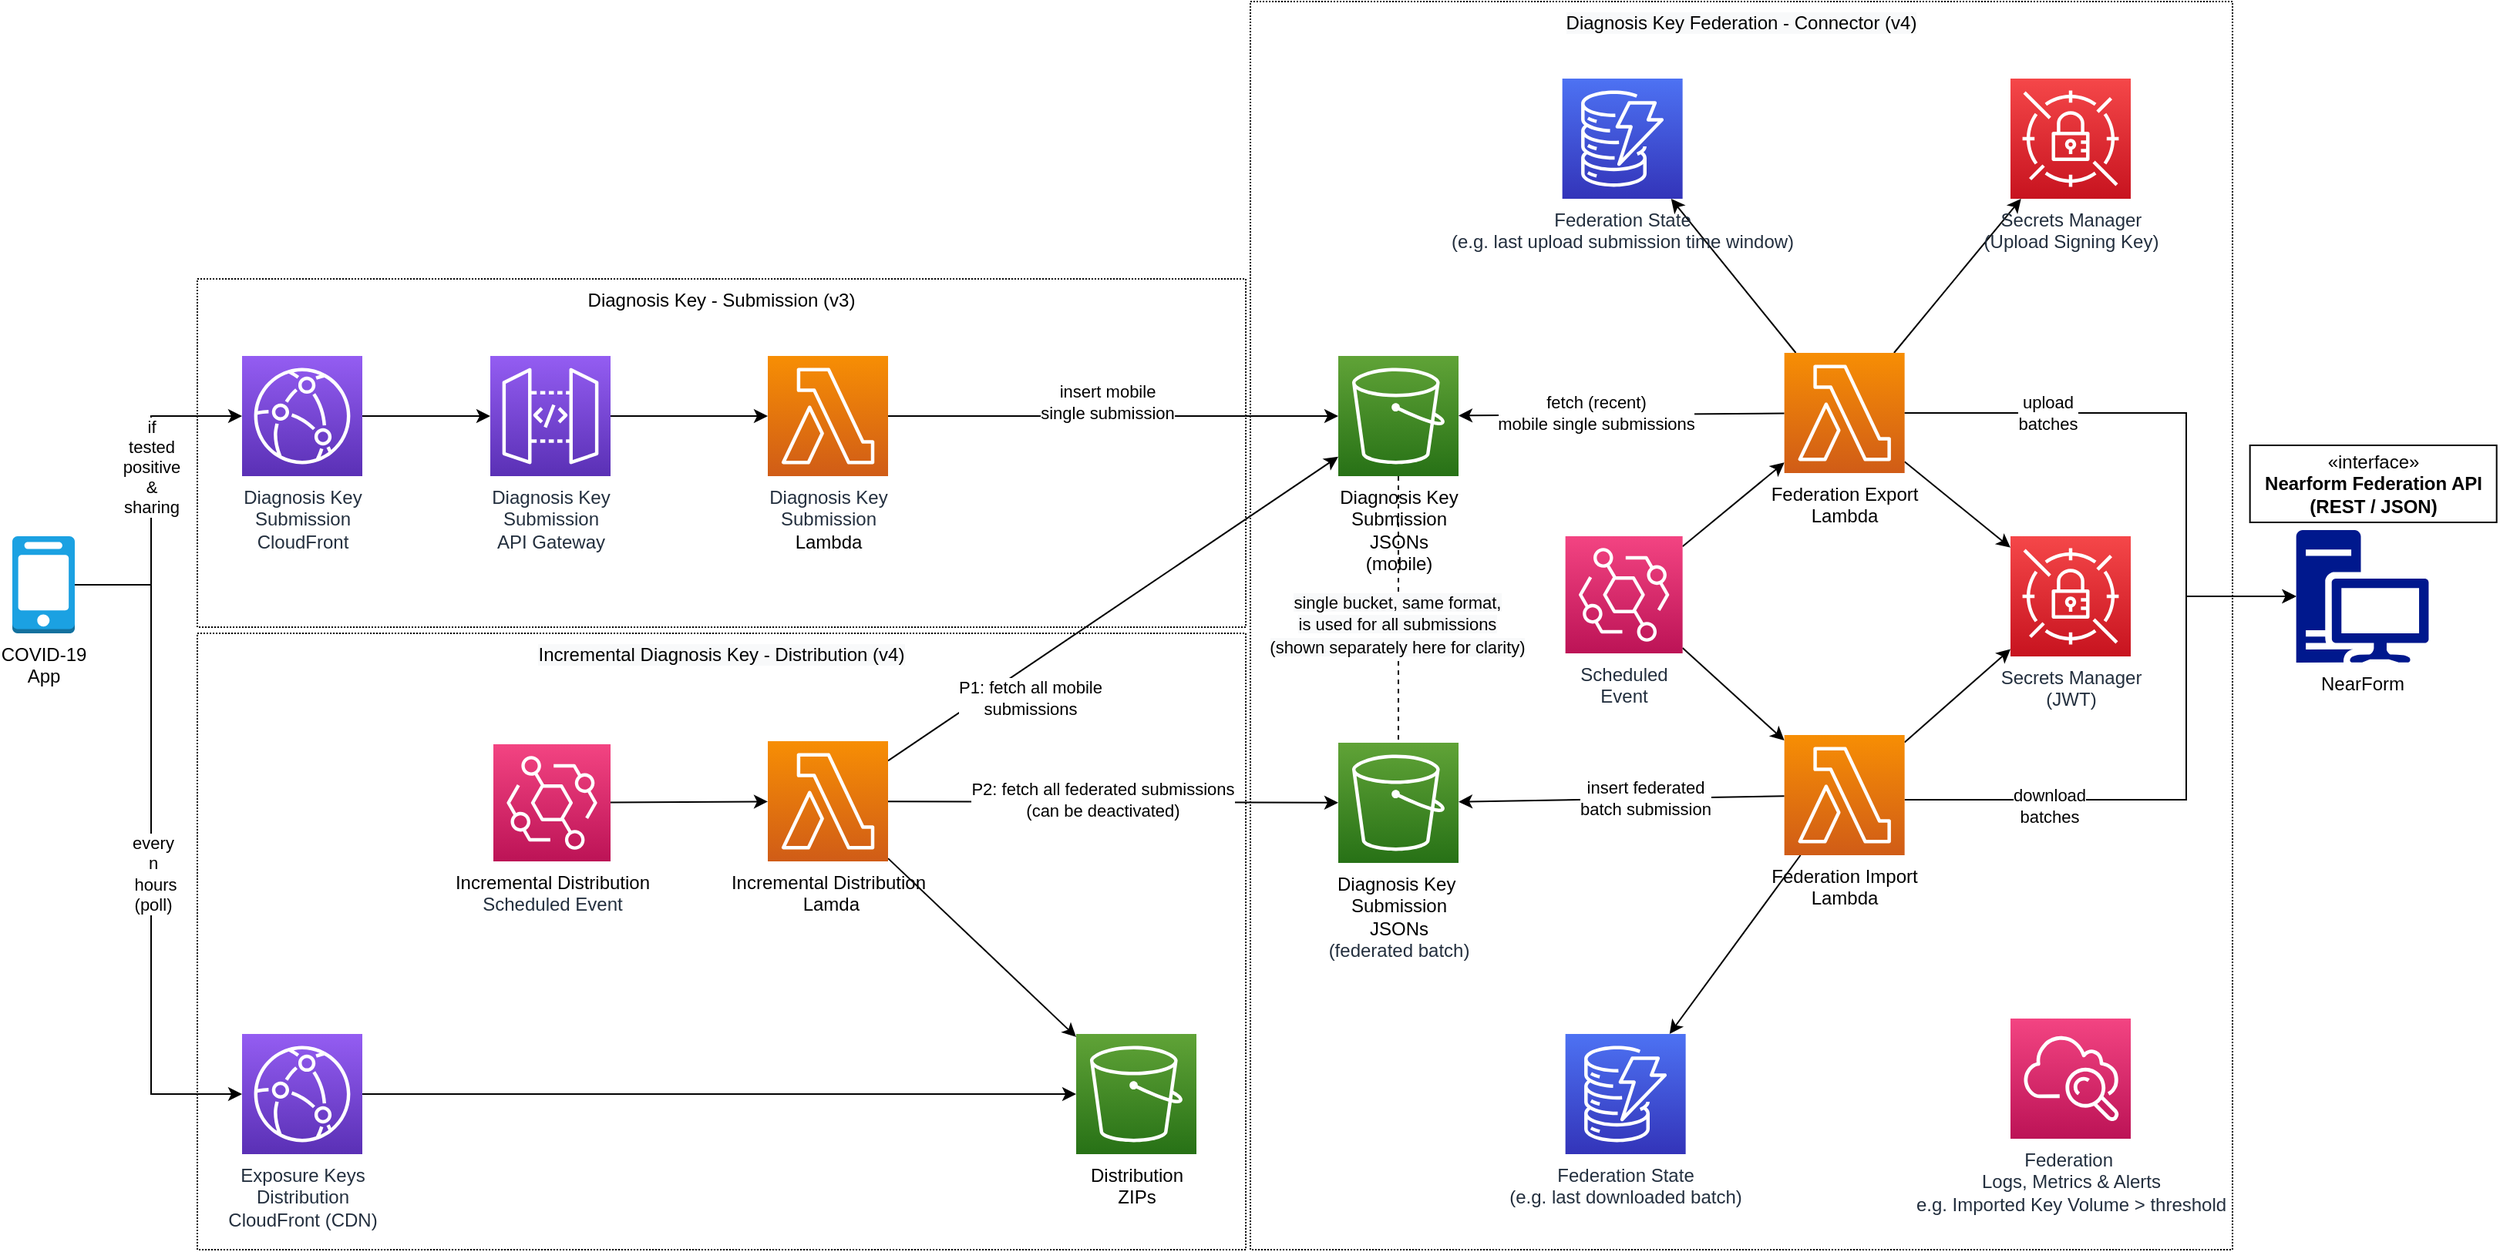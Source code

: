 <mxfile version="14.6.13" type="device"><diagram id="crfa0KV32EPqpFoT5Qh6" name="Page-1"><mxGraphModel dx="1106" dy="830" grid="1" gridSize="10" guides="1" tooltips="1" connect="1" arrows="1" fold="1" page="1" pageScale="1" pageWidth="1654" pageHeight="1169" math="0" shadow="0"><root><mxCell id="0"/><mxCell id="1" parent="0"/><mxCell id="RvMOJNN3JBTaC0_vIA4A-89" value="&lt;span style=&quot;color: rgb(0 , 0 , 0) ; font-family: &amp;#34;helvetica&amp;#34; ; font-size: 12px ; font-style: normal ; font-weight: 400 ; letter-spacing: normal ; text-align: center ; text-indent: 0px ; text-transform: none ; word-spacing: 0px ; background-color: rgb(248 , 249 , 250) ; display: inline ; float: none&quot;&gt;Diagnosis Key Federation - Connector (v4)&lt;/span&gt;" style="rounded=0;whiteSpace=wrap;html=1;verticalAlign=top;dashed=1;dashPattern=1 1;" parent="1" vertex="1"><mxGeometry x="833" y="70" width="637" height="810" as="geometry"/></mxCell><mxCell id="RvMOJNN3JBTaC0_vIA4A-49" value="Diagnosis Key - Submission (v3)" style="rounded=0;whiteSpace=wrap;html=1;verticalAlign=top;dashed=1;dashPattern=1 1;" parent="1" vertex="1"><mxGeometry x="150" y="250" width="680" height="226" as="geometry"/></mxCell><mxCell id="RvMOJNN3JBTaC0_vIA4A-48" value="&lt;span style=&quot;color: rgb(0 , 0 , 0) ; font-family: &amp;#34;helvetica&amp;#34; ; font-size: 12px ; font-style: normal ; font-weight: 400 ; letter-spacing: normal ; text-align: center ; text-indent: 0px ; text-transform: none ; word-spacing: 0px ; background-color: rgb(248 , 249 , 250) ; display: inline ; float: none&quot;&gt;Incremental Diagnosis Key - Distribution (v4)&lt;/span&gt;" style="rounded=0;whiteSpace=wrap;html=1;verticalAlign=top;dashed=1;dashPattern=1 1;" parent="1" vertex="1"><mxGeometry x="150" y="480" width="680" height="400" as="geometry"/></mxCell><mxCell id="RvMOJNN3JBTaC0_vIA4A-52" style="rounded=0;orthogonalLoop=1;jettySize=auto;html=1;" parent="1" source="GE9lE3LXQd4IEc3KZZqf-1" target="GE9lE3LXQd4IEc3KZZqf-6" edge="1"><mxGeometry relative="1" as="geometry"><mxPoint x="801" y="305" as="targetPoint"/></mxGeometry></mxCell><mxCell id="RvMOJNN3JBTaC0_vIA4A-85" value="insert mobile&lt;br&gt;single submission" style="edgeLabel;html=1;align=center;verticalAlign=middle;resizable=0;points=[];" parent="RvMOJNN3JBTaC0_vIA4A-52" vertex="1" connectable="0"><mxGeometry x="0.001" y="-41" relative="1" as="geometry"><mxPoint x="-4" y="-50" as="offset"/></mxGeometry></mxCell><mxCell id="RvMOJNN3JBTaC0_vIA4A-54" style="rounded=0;orthogonalLoop=1;jettySize=auto;html=1;" parent="1" source="GE9lE3LXQd4IEc3KZZqf-4" target="GE9lE3LXQd4IEc3KZZqf-9" edge="1"><mxGeometry relative="1" as="geometry"><mxPoint x="1389" y="780.0" as="sourcePoint"/></mxGeometry></mxCell><mxCell id="RvMOJNN3JBTaC0_vIA4A-79" value="P2: fetch all federated submissions&lt;br&gt;(can be deactivated)" style="edgeLabel;html=1;align=center;verticalAlign=middle;resizable=0;points=[];" parent="RvMOJNN3JBTaC0_vIA4A-54" vertex="1" connectable="0"><mxGeometry x="0.022" y="-1" relative="1" as="geometry"><mxPoint x="-10" y="-2.98" as="offset"/></mxGeometry></mxCell><mxCell id="RvMOJNN3JBTaC0_vIA4A-55" style="rounded=0;orthogonalLoop=1;jettySize=auto;html=1;" parent="1" source="GE9lE3LXQd4IEc3KZZqf-4" target="GE9lE3LXQd4IEc3KZZqf-8" edge="1"><mxGeometry relative="1" as="geometry"/></mxCell><mxCell id="RvMOJNN3JBTaC0_vIA4A-57" style="edgeStyle=orthogonalEdgeStyle;rounded=0;orthogonalLoop=1;jettySize=auto;html=1;" parent="1" source="RvMOJNN3JBTaC0_vIA4A-58" target="GE9lE3LXQd4IEc3KZZqf-1" edge="1"><mxGeometry relative="1" as="geometry"/></mxCell><mxCell id="RvMOJNN3JBTaC0_vIA4A-58" value="Diagnosis Key&lt;br&gt;Submission&lt;br&gt;API Gateway" style="outlineConnect=0;fontColor=#232F3E;gradientColor=#945DF2;gradientDirection=north;fillColor=#5A30B5;strokeColor=#ffffff;dashed=0;verticalLabelPosition=bottom;verticalAlign=top;align=center;html=1;fontSize=12;fontStyle=0;aspect=fixed;shape=mxgraph.aws4.resourceIcon;resIcon=mxgraph.aws4.api_gateway;" parent="1" vertex="1"><mxGeometry x="340" y="300" width="78" height="78" as="geometry"/></mxCell><mxCell id="RvMOJNN3JBTaC0_vIA4A-61" style="edgeStyle=orthogonalEdgeStyle;rounded=0;orthogonalLoop=1;jettySize=auto;html=1;" parent="1" source="RvMOJNN3JBTaC0_vIA4A-62" target="RvMOJNN3JBTaC0_vIA4A-58" edge="1"><mxGeometry relative="1" as="geometry"/></mxCell><mxCell id="RvMOJNN3JBTaC0_vIA4A-62" value="Diagnosis Key&lt;br&gt;Submission&lt;br&gt;CloudFront&lt;br&gt;" style="outlineConnect=0;fontColor=#232F3E;gradientColor=#945DF2;gradientDirection=north;fillColor=#5A30B5;strokeColor=#ffffff;dashed=0;verticalLabelPosition=bottom;verticalAlign=top;align=center;html=1;fontSize=12;fontStyle=0;aspect=fixed;shape=mxgraph.aws4.resourceIcon;resIcon=mxgraph.aws4.cloudfront;" parent="1" vertex="1"><mxGeometry x="179" y="300" width="78" height="78" as="geometry"/></mxCell><mxCell id="RvMOJNN3JBTaC0_vIA4A-63" style="rounded=0;orthogonalLoop=1;jettySize=auto;html=1;" parent="1" source="GE9lE3LXQd4IEc3KZZqf-10" target="GE9lE3LXQd4IEc3KZZqf-4" edge="1"><mxGeometry relative="1" as="geometry"><mxPoint x="1091.571" y="326" as="sourcePoint"/></mxGeometry></mxCell><mxCell id="RvMOJNN3JBTaC0_vIA4A-69" style="edgeStyle=none;rounded=0;orthogonalLoop=1;jettySize=auto;html=1;" parent="1" source="GE9lE3LXQd4IEc3KZZqf-3" target="GE9lE3LXQd4IEc3KZZqf-9" edge="1"><mxGeometry relative="1" as="geometry"><mxPoint x="1037.33" y="582.823" as="targetPoint"/></mxGeometry></mxCell><mxCell id="RvMOJNN3JBTaC0_vIA4A-81" value="insert federated &lt;br&gt;batch submission" style="edgeLabel;html=1;align=center;verticalAlign=middle;resizable=0;points=[];" parent="RvMOJNN3JBTaC0_vIA4A-69" vertex="1" connectable="0"><mxGeometry x="-0.466" y="1" relative="1" as="geometry"><mxPoint x="-33.67" y="-1.35" as="offset"/></mxGeometry></mxCell><mxCell id="RvMOJNN3JBTaC0_vIA4A-71" style="edgeStyle=orthogonalEdgeStyle;rounded=0;orthogonalLoop=1;jettySize=auto;html=1;" parent="1" source="GE9lE3LXQd4IEc3KZZqf-3" target="cxz2a1PJ_ruYKNEAiNxK-1" edge="1"><mxGeometry relative="1" as="geometry"><mxPoint x="1150.715" y="1034.46" as="targetPoint"/><Array as="points"><mxPoint x="1440" y="588"/><mxPoint x="1440" y="456"/></Array></mxGeometry></mxCell><mxCell id="RvMOJNN3JBTaC0_vIA4A-83" value="download &lt;br&gt;batches" style="edgeLabel;html=1;align=center;verticalAlign=middle;resizable=0;points=[];" parent="RvMOJNN3JBTaC0_vIA4A-71" vertex="1" connectable="0"><mxGeometry x="0.318" y="-1" relative="1" as="geometry"><mxPoint x="-90" y="75.33" as="offset"/></mxGeometry></mxCell><mxCell id="RvMOJNN3JBTaC0_vIA4A-88" style="edgeStyle=none;rounded=0;orthogonalLoop=1;jettySize=auto;html=1;" parent="1" source="GE9lE3LXQd4IEc3KZZqf-3" target="RvMOJNN3JBTaC0_vIA4A-86" edge="1"><mxGeometry relative="1" as="geometry"/></mxCell><mxCell id="RvMOJNN3JBTaC0_vIA4A-124" style="edgeStyle=none;rounded=0;orthogonalLoop=1;jettySize=auto;html=1;" parent="1" source="GE9lE3LXQd4IEc3KZZqf-3" target="RvMOJNN3JBTaC0_vIA4A-122" edge="1"><mxGeometry relative="1" as="geometry"/></mxCell><mxCell id="RvMOJNN3JBTaC0_vIA4A-70" value="«interface»&lt;br&gt;&lt;b&gt;Nearform Federation API&lt;br&gt;(REST / JSON)&lt;br&gt;&lt;/b&gt;" style="html=1;" parent="1" vertex="1"><mxGeometry x="1481.33" y="358.0" width="160" height="50" as="geometry"/></mxCell><mxCell id="RvMOJNN3JBTaC0_vIA4A-80" style="edgeStyle=none;rounded=0;orthogonalLoop=1;jettySize=auto;html=1;" parent="1" source="GE9lE3LXQd4IEc3KZZqf-2" target="GE9lE3LXQd4IEc3KZZqf-6" edge="1"><mxGeometry relative="1" as="geometry"><mxPoint x="845" y="338.811" as="targetPoint"/></mxGeometry></mxCell><mxCell id="RvMOJNN3JBTaC0_vIA4A-82" value="fetch (recent) &lt;br&gt;mobile single submissions" style="edgeLabel;html=1;align=center;verticalAlign=middle;resizable=0;points=[];" parent="RvMOJNN3JBTaC0_vIA4A-80" vertex="1" connectable="0"><mxGeometry x="-0.402" relative="1" as="geometry"><mxPoint x="-59.33" y="-0.67" as="offset"/></mxGeometry></mxCell><mxCell id="RvMOJNN3JBTaC0_vIA4A-113" style="edgeStyle=none;rounded=0;orthogonalLoop=1;jettySize=auto;html=1;" parent="1" source="GE9lE3LXQd4IEc3KZZqf-2" target="RvMOJNN3JBTaC0_vIA4A-112" edge="1"><mxGeometry relative="1" as="geometry"/></mxCell><mxCell id="RvMOJNN3JBTaC0_vIA4A-121" style="edgeStyle=none;rounded=0;orthogonalLoop=1;jettySize=auto;html=1;" parent="1" source="GE9lE3LXQd4IEc3KZZqf-2" target="RvMOJNN3JBTaC0_vIA4A-120" edge="1"><mxGeometry relative="1" as="geometry"/></mxCell><mxCell id="RvMOJNN3JBTaC0_vIA4A-123" style="edgeStyle=none;rounded=0;orthogonalLoop=1;jettySize=auto;html=1;" parent="1" source="GE9lE3LXQd4IEc3KZZqf-2" target="RvMOJNN3JBTaC0_vIA4A-122" edge="1"><mxGeometry relative="1" as="geometry"/></mxCell><mxCell id="RvMOJNN3JBTaC0_vIA4A-74" style="edgeStyle=none;rounded=0;orthogonalLoop=1;jettySize=auto;html=1;" parent="1" source="GE9lE3LXQd4IEc3KZZqf-5" target="GE9lE3LXQd4IEc3KZZqf-2" edge="1"><mxGeometry relative="1" as="geometry"><mxPoint x="1416.33" y="1128.004" as="sourcePoint"/></mxGeometry></mxCell><mxCell id="RvMOJNN3JBTaC0_vIA4A-87" style="edgeStyle=none;rounded=0;orthogonalLoop=1;jettySize=auto;html=1;" parent="1" source="GE9lE3LXQd4IEc3KZZqf-5" target="GE9lE3LXQd4IEc3KZZqf-3" edge="1"><mxGeometry relative="1" as="geometry"><mxPoint x="1479.33" y="1128.704" as="sourcePoint"/></mxGeometry></mxCell><mxCell id="RvMOJNN3JBTaC0_vIA4A-86" value="Federation State&lt;br&gt;(e.g. last downloaded batch)" style="outlineConnect=0;fontColor=#232F3E;gradientColor=#4D72F3;gradientDirection=north;fillColor=#3334B9;strokeColor=#ffffff;dashed=0;verticalLabelPosition=bottom;verticalAlign=top;align=center;html=1;fontSize=12;fontStyle=0;aspect=fixed;shape=mxgraph.aws4.resourceIcon;resIcon=mxgraph.aws4.dynamodb;" parent="1" vertex="1"><mxGeometry x="1037.33" y="740" width="78" height="78" as="geometry"/></mxCell><mxCell id="RvMOJNN3JBTaC0_vIA4A-111" value="Federation&amp;nbsp;&lt;br&gt;Logs, Metrics &amp;amp; Alerts&lt;br&gt;e.g. Imported Key Volume &amp;gt; threshold" style="outlineConnect=0;fontColor=#232F3E;gradientColor=#F34482;gradientDirection=north;fillColor=#BC1356;strokeColor=#ffffff;dashed=0;verticalLabelPosition=bottom;verticalAlign=top;align=center;html=1;fontSize=12;fontStyle=0;aspect=fixed;shape=mxgraph.aws4.resourceIcon;resIcon=mxgraph.aws4.cloudwatch;" parent="1" vertex="1"><mxGeometry x="1326" y="730" width="78" height="78" as="geometry"/></mxCell><mxCell id="RvMOJNN3JBTaC0_vIA4A-112" value="Federation State&lt;br&gt;(e.g. last upload submission time window)" style="outlineConnect=0;fontColor=#232F3E;gradientColor=#4D72F3;gradientDirection=north;fillColor=#3334B9;strokeColor=#ffffff;dashed=0;verticalLabelPosition=bottom;verticalAlign=top;align=center;html=1;fontSize=12;fontStyle=0;aspect=fixed;shape=mxgraph.aws4.resourceIcon;resIcon=mxgraph.aws4.dynamodb;" parent="1" vertex="1"><mxGeometry x="1035.33" y="120" width="78" height="78" as="geometry"/></mxCell><mxCell id="RvMOJNN3JBTaC0_vIA4A-115" style="rounded=0;orthogonalLoop=1;jettySize=auto;html=1;" parent="1" source="GE9lE3LXQd4IEc3KZZqf-4" target="GE9lE3LXQd4IEc3KZZqf-6" edge="1"><mxGeometry relative="1" as="geometry"><mxPoint x="1065" y="349.0" as="sourcePoint"/><mxPoint x="875" y="349.091" as="targetPoint"/></mxGeometry></mxCell><mxCell id="RvMOJNN3JBTaC0_vIA4A-116" value="P1: fetch all mobile &lt;br&gt;submissions" style="edgeLabel;html=1;align=center;verticalAlign=middle;resizable=0;points=[];" parent="RvMOJNN3JBTaC0_vIA4A-115" vertex="1" connectable="0"><mxGeometry x="0.022" y="-1" relative="1" as="geometry"><mxPoint x="-58" y="59" as="offset"/></mxGeometry></mxCell><mxCell id="RvMOJNN3JBTaC0_vIA4A-119" style="edgeStyle=none;rounded=0;orthogonalLoop=1;jettySize=auto;html=1;" parent="1" source="RvMOJNN3JBTaC0_vIA4A-118" target="GE9lE3LXQd4IEc3KZZqf-8" edge="1"><mxGeometry relative="1" as="geometry"/></mxCell><mxCell id="RvMOJNN3JBTaC0_vIA4A-118" value="Exposure Keys&lt;br&gt;Distribution &lt;br&gt;CloudFront (CDN)" style="outlineConnect=0;fontColor=#232F3E;gradientColor=#945DF2;gradientDirection=north;fillColor=#5A30B5;strokeColor=#ffffff;dashed=0;verticalLabelPosition=bottom;verticalAlign=top;align=center;html=1;fontSize=12;fontStyle=0;aspect=fixed;shape=mxgraph.aws4.resourceIcon;resIcon=mxgraph.aws4.cloudfront;" parent="1" vertex="1"><mxGeometry x="179" y="740" width="78" height="78" as="geometry"/></mxCell><mxCell id="RvMOJNN3JBTaC0_vIA4A-120" value="Secrets Manager&lt;br&gt;(Upload Signing Key)" style="outlineConnect=0;fontColor=#232F3E;gradientColor=#F54749;gradientDirection=north;fillColor=#C7131F;strokeColor=#ffffff;dashed=0;verticalLabelPosition=bottom;verticalAlign=top;align=center;html=1;fontSize=12;fontStyle=0;aspect=fixed;shape=mxgraph.aws4.resourceIcon;resIcon=mxgraph.aws4.secrets_manager;" parent="1" vertex="1"><mxGeometry x="1326" y="120" width="78" height="78" as="geometry"/></mxCell><mxCell id="RvMOJNN3JBTaC0_vIA4A-122" value="Secrets Manager&lt;br&gt;(JWT)" style="outlineConnect=0;fontColor=#232F3E;gradientColor=#F54749;gradientDirection=north;fillColor=#C7131F;strokeColor=#ffffff;dashed=0;verticalLabelPosition=bottom;verticalAlign=top;align=center;html=1;fontSize=12;fontStyle=0;aspect=fixed;shape=mxgraph.aws4.resourceIcon;resIcon=mxgraph.aws4.secrets_manager;" parent="1" vertex="1"><mxGeometry x="1326" y="417" width="78" height="78" as="geometry"/></mxCell><mxCell id="GE9lE3LXQd4IEc3KZZqf-1" value="Diagnosis Key&lt;br&gt;Submission&lt;br&gt;&lt;span style=&quot;color: rgb(0 , 0 , 0)&quot;&gt;Lambda&lt;/span&gt;" style="points=[[0,0,0],[0.25,0,0],[0.5,0,0],[0.75,0,0],[1,0,0],[0,1,0],[0.25,1,0],[0.5,1,0],[0.75,1,0],[1,1,0],[0,0.25,0],[0,0.5,0],[0,0.75,0],[1,0.25,0],[1,0.5,0],[1,0.75,0]];outlineConnect=0;fontColor=#232F3E;gradientColor=#F78E04;gradientDirection=north;fillColor=#D05C17;strokeColor=#ffffff;dashed=0;verticalLabelPosition=bottom;verticalAlign=top;align=center;html=1;fontSize=12;fontStyle=0;aspect=fixed;shape=mxgraph.aws4.resourceIcon;resIcon=mxgraph.aws4.lambda;" parent="1" vertex="1"><mxGeometry x="520" y="300" width="78" height="78" as="geometry"/></mxCell><mxCell id="GE9lE3LXQd4IEc3KZZqf-2" value="&lt;span style=&quot;color: rgb(0 , 0 , 0)&quot;&gt;Federation Export &lt;br&gt;Lambda&lt;/span&gt;" style="points=[[0,0,0],[0.25,0,0],[0.5,0,0],[0.75,0,0],[1,0,0],[0,1,0],[0.25,1,0],[0.5,1,0],[0.75,1,0],[1,1,0],[0,0.25,0],[0,0.5,0],[0,0.75,0],[1,0.25,0],[1,0.5,0],[1,0.75,0]];outlineConnect=0;fontColor=#232F3E;gradientColor=#F78E04;gradientDirection=north;fillColor=#D05C17;strokeColor=#ffffff;dashed=0;verticalLabelPosition=bottom;verticalAlign=top;align=center;html=1;fontSize=12;fontStyle=0;aspect=fixed;shape=mxgraph.aws4.resourceIcon;resIcon=mxgraph.aws4.lambda;" parent="1" vertex="1"><mxGeometry x="1179.33" y="298" width="78" height="78" as="geometry"/></mxCell><mxCell id="GE9lE3LXQd4IEc3KZZqf-3" value="&lt;span style=&quot;color: rgb(0 , 0 , 0)&quot;&gt;Federation Import &lt;br&gt;Lambda&lt;/span&gt;" style="points=[[0,0,0],[0.25,0,0],[0.5,0,0],[0.75,0,0],[1,0,0],[0,1,0],[0.25,1,0],[0.5,1,0],[0.75,1,0],[1,1,0],[0,0.25,0],[0,0.5,0],[0,0.75,0],[1,0.25,0],[1,0.5,0],[1,0.75,0]];outlineConnect=0;fontColor=#232F3E;gradientColor=#F78E04;gradientDirection=north;fillColor=#D05C17;strokeColor=#ffffff;dashed=0;verticalLabelPosition=bottom;verticalAlign=top;align=center;html=1;fontSize=12;fontStyle=0;aspect=fixed;shape=mxgraph.aws4.resourceIcon;resIcon=mxgraph.aws4.lambda;" parent="1" vertex="1"><mxGeometry x="1179.33" y="546" width="78" height="78" as="geometry"/></mxCell><mxCell id="GE9lE3LXQd4IEc3KZZqf-4" value="&lt;span style=&quot;color: rgb(0 , 0 , 0)&quot;&gt;Incremental Distribution&lt;br&gt;&amp;nbsp;Lamda&lt;/span&gt;" style="points=[[0,0,0],[0.25,0,0],[0.5,0,0],[0.75,0,0],[1,0,0],[0,1,0],[0.25,1,0],[0.5,1,0],[0.75,1,0],[1,1,0],[0,0.25,0],[0,0.5,0],[0,0.75,0],[1,0.25,0],[1,0.5,0],[1,0.75,0]];outlineConnect=0;fontColor=#232F3E;gradientColor=#F78E04;gradientDirection=north;fillColor=#D05C17;strokeColor=#ffffff;dashed=0;verticalLabelPosition=bottom;verticalAlign=top;align=center;html=1;fontSize=12;fontStyle=0;aspect=fixed;shape=mxgraph.aws4.resourceIcon;resIcon=mxgraph.aws4.lambda;" parent="1" vertex="1"><mxGeometry x="520" y="550" width="78" height="78" as="geometry"/></mxCell><mxCell id="GE9lE3LXQd4IEc3KZZqf-5" value="Scheduled&lt;br&gt;Event" style="points=[[0,0,0],[0.25,0,0],[0.5,0,0],[0.75,0,0],[1,0,0],[0,1,0],[0.25,1,0],[0.5,1,0],[0.75,1,0],[1,1,0],[0,0.25,0],[0,0.5,0],[0,0.75,0],[1,0.25,0],[1,0.5,0],[1,0.75,0]];outlineConnect=0;fontColor=#232F3E;gradientColor=#F34482;gradientDirection=north;fillColor=#BC1356;strokeColor=#ffffff;dashed=0;verticalLabelPosition=bottom;verticalAlign=top;align=center;html=1;fontSize=12;fontStyle=0;aspect=fixed;shape=mxgraph.aws4.resourceIcon;resIcon=mxgraph.aws4.eventbridge;" parent="1" vertex="1"><mxGeometry x="1037.33" y="417" width="76" height="76" as="geometry"/></mxCell><mxCell id="n2Couw_HF27OCmFZcWpS-1" style="edgeStyle=orthogonalEdgeStyle;rounded=0;orthogonalLoop=1;jettySize=auto;html=1;endArrow=none;endFill=0;dashed=1;" parent="1" source="GE9lE3LXQd4IEc3KZZqf-6" target="GE9lE3LXQd4IEc3KZZqf-9" edge="1"><mxGeometry relative="1" as="geometry"/></mxCell><mxCell id="n2Couw_HF27OCmFZcWpS-2" value="&lt;span style=&quot;font-size: 11px ; background-color: rgb(248 , 249 , 250)&quot;&gt;single bucket, same format,&lt;br&gt;is used for all submissions&lt;br&gt;(shown separately here for clarity)&lt;br&gt;&lt;/span&gt;" style="edgeLabel;html=1;align=center;verticalAlign=middle;resizable=0;points=[];fontSize=12;" parent="n2Couw_HF27OCmFZcWpS-1" vertex="1" connectable="0"><mxGeometry x="0.11" y="-1" relative="1" as="geometry"><mxPoint as="offset"/></mxGeometry></mxCell><mxCell id="GE9lE3LXQd4IEc3KZZqf-6" value="&lt;span style=&quot;color: rgb(0 , 0 , 0)&quot;&gt;Diagnosis Key&lt;/span&gt;&lt;span style=&quot;color: rgb(0 , 0 , 0)&quot;&gt;&lt;br&gt;Submission &lt;br&gt;JSONs&lt;br&gt;(mobile)&lt;br&gt;&lt;/span&gt;" style="points=[[0,0,0],[0.25,0,0],[0.5,0,0],[0.75,0,0],[1,0,0],[0,1,0],[0.25,1,0],[0.5,1,0],[0.75,1,0],[1,1,0],[0,0.25,0],[0,0.5,0],[0,0.75,0],[1,0.25,0],[1,0.5,0],[1,0.75,0]];outlineConnect=0;fontColor=#232F3E;gradientColor=#60A337;gradientDirection=north;fillColor=#277116;strokeColor=#ffffff;dashed=0;verticalLabelPosition=bottom;verticalAlign=top;align=center;html=1;fontSize=12;fontStyle=0;aspect=fixed;shape=mxgraph.aws4.resourceIcon;resIcon=mxgraph.aws4.s3;" parent="1" vertex="1"><mxGeometry x="890" y="300" width="78" height="78" as="geometry"/></mxCell><mxCell id="GE9lE3LXQd4IEc3KZZqf-8" value="&lt;span style=&quot;color: rgb(0 , 0 , 0)&quot;&gt;Distribution &lt;br&gt;ZIPs&lt;/span&gt;" style="points=[[0,0,0],[0.25,0,0],[0.5,0,0],[0.75,0,0],[1,0,0],[0,1,0],[0.25,1,0],[0.5,1,0],[0.75,1,0],[1,1,0],[0,0.25,0],[0,0.5,0],[0,0.75,0],[1,0.25,0],[1,0.5,0],[1,0.75,0]];outlineConnect=0;fontColor=#232F3E;gradientColor=#60A337;gradientDirection=north;fillColor=#277116;strokeColor=#ffffff;dashed=0;verticalLabelPosition=bottom;verticalAlign=top;align=center;html=1;fontSize=12;fontStyle=0;aspect=fixed;shape=mxgraph.aws4.resourceIcon;resIcon=mxgraph.aws4.s3;" parent="1" vertex="1"><mxGeometry x="720" y="740" width="78" height="78" as="geometry"/></mxCell><mxCell id="GE9lE3LXQd4IEc3KZZqf-9" value="&lt;span style=&quot;color: rgb(0 , 0 , 0)&quot;&gt;Diagnosis Key&amp;nbsp;&lt;br&gt;&lt;/span&gt;&lt;span style=&quot;color: rgb(0 , 0 , 0)&quot;&gt;Submission&lt;br&gt;JSONs&lt;br&gt;&lt;/span&gt;(federated batch)&lt;br style=&quot;color: rgb(0 , 0 , 0)&quot;&gt;&lt;span style=&quot;color: rgb(0 , 0 , 0)&quot;&gt;&lt;br&gt;&lt;/span&gt;" style="points=[[0,0,0],[0.25,0,0],[0.5,0,0],[0.75,0,0],[1,0,0],[0,1,0],[0.25,1,0],[0.5,1,0],[0.75,1,0],[1,1,0],[0,0.25,0],[0,0.5,0],[0,0.75,0],[1,0.25,0],[1,0.5,0],[1,0.75,0]];outlineConnect=0;fontColor=#232F3E;gradientColor=#60A337;gradientDirection=north;fillColor=#277116;strokeColor=#ffffff;dashed=0;verticalLabelPosition=bottom;verticalAlign=top;align=center;html=1;fontSize=12;fontStyle=0;aspect=fixed;shape=mxgraph.aws4.resourceIcon;resIcon=mxgraph.aws4.s3;" parent="1" vertex="1"><mxGeometry x="890" y="551" width="78" height="78" as="geometry"/></mxCell><mxCell id="GE9lE3LXQd4IEc3KZZqf-10" value="&lt;span style=&quot;color: rgb(0 , 0 , 0)&quot;&gt;Incremental Distribution&lt;br&gt;&lt;/span&gt;Scheduled Event" style="points=[[0,0,0],[0.25,0,0],[0.5,0,0],[0.75,0,0],[1,0,0],[0,1,0],[0.25,1,0],[0.5,1,0],[0.75,1,0],[1,1,0],[0,0.25,0],[0,0.5,0],[0,0.75,0],[1,0.25,0],[1,0.5,0],[1,0.75,0]];outlineConnect=0;fontColor=#232F3E;gradientColor=#F34482;gradientDirection=north;fillColor=#BC1356;strokeColor=#ffffff;dashed=0;verticalLabelPosition=bottom;verticalAlign=top;align=center;html=1;fontSize=12;fontStyle=0;aspect=fixed;shape=mxgraph.aws4.resourceIcon;resIcon=mxgraph.aws4.eventbridge;labelPosition=center;" parent="1" vertex="1"><mxGeometry x="342" y="552" width="76" height="76" as="geometry"/></mxCell><mxCell id="U3q8avSTG36PqSUD6a1Q-2" style="edgeStyle=orthogonalEdgeStyle;rounded=0;orthogonalLoop=1;jettySize=auto;html=1;fontColor=#000000;" parent="1" source="U3q8avSTG36PqSUD6a1Q-1" target="RvMOJNN3JBTaC0_vIA4A-62" edge="1"><mxGeometry relative="1" as="geometry"><Array as="points"><mxPoint x="120" y="449"/><mxPoint x="120" y="339"/></Array></mxGeometry></mxCell><mxCell id="2iW2kNPchwTwyY--WN0--2" value="if&lt;br&gt;tested&lt;br&gt;positive&lt;br&gt;&amp;amp;&lt;br&gt;sharing" style="edgeLabel;html=1;align=center;verticalAlign=middle;resizable=0;points=[];" parent="U3q8avSTG36PqSUD6a1Q-2" vertex="1" connectable="0"><mxGeometry x="0.156" relative="1" as="geometry"><mxPoint as="offset"/></mxGeometry></mxCell><mxCell id="h0kCGEJ8mBquG2HIPZ6B-1" style="rounded=0;orthogonalLoop=1;jettySize=auto;html=1;fontColor=#000000;edgeStyle=orthogonalEdgeStyle;" parent="1" source="U3q8avSTG36PqSUD6a1Q-1" target="RvMOJNN3JBTaC0_vIA4A-118" edge="1"><mxGeometry relative="1" as="geometry"><Array as="points"><mxPoint x="120" y="449"/><mxPoint x="120" y="779"/></Array></mxGeometry></mxCell><mxCell id="2iW2kNPchwTwyY--WN0--1" value="every&lt;br&gt;n&lt;br&gt;&amp;nbsp;hours&lt;br&gt;(poll)" style="edgeLabel;html=1;align=center;verticalAlign=middle;resizable=0;points=[];" parent="h0kCGEJ8mBquG2HIPZ6B-1" vertex="1" connectable="0"><mxGeometry x="0.08" y="1" relative="1" as="geometry"><mxPoint as="offset"/></mxGeometry></mxCell><mxCell id="U3q8avSTG36PqSUD6a1Q-1" value="COVID-19&lt;br&gt;App" style="outlineConnect=0;dashed=0;verticalLabelPosition=bottom;verticalAlign=top;align=center;html=1;shape=mxgraph.aws3.mobile_client;fillColor=#1ba1e2;strokeColor=#006EAF;" parent="1" vertex="1"><mxGeometry x="30" y="417" width="40.5" height="63" as="geometry"/></mxCell><mxCell id="cxz2a1PJ_ruYKNEAiNxK-1" value="NearForm" style="aspect=fixed;pointerEvents=1;shadow=0;dashed=0;html=1;strokeColor=none;labelPosition=center;verticalLabelPosition=bottom;verticalAlign=top;align=center;fillColor=#00188D;shape=mxgraph.mscae.enterprise.workstation_client" parent="1" vertex="1"><mxGeometry x="1511.33" y="413" width="86" height="86" as="geometry"/></mxCell><mxCell id="h0kCGEJ8mBquG2HIPZ6B-2" style="edgeStyle=orthogonalEdgeStyle;rounded=0;orthogonalLoop=1;jettySize=auto;html=1;" parent="1" source="GE9lE3LXQd4IEc3KZZqf-2" target="cxz2a1PJ_ruYKNEAiNxK-1" edge="1"><mxGeometry relative="1" as="geometry"><mxPoint x="1719.33" y="128" as="targetPoint"/><mxPoint x="1257.33" y="344.993" as="sourcePoint"/><Array as="points"><mxPoint x="1440" y="337"/><mxPoint x="1440" y="456"/></Array></mxGeometry></mxCell><mxCell id="h0kCGEJ8mBquG2HIPZ6B-3" value="upload &lt;br&gt;batches" style="edgeLabel;html=1;align=center;verticalAlign=middle;resizable=0;points=[];" parent="h0kCGEJ8mBquG2HIPZ6B-2" vertex="1" connectable="0"><mxGeometry x="0.29" y="3" relative="1" as="geometry"><mxPoint x="-93" y="-58.33" as="offset"/></mxGeometry></mxCell></root></mxGraphModel></diagram></mxfile>
